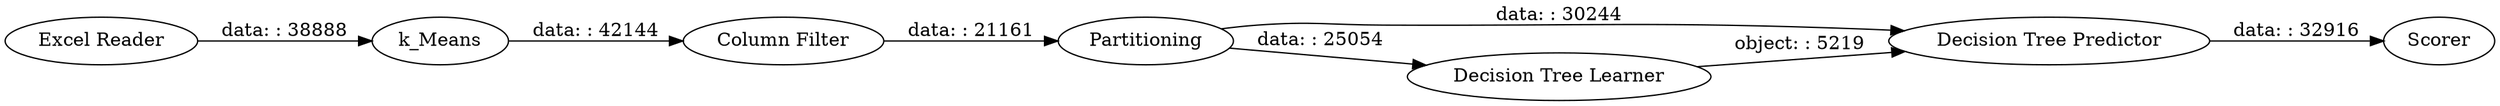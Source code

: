digraph {
	"2682249990190961415_12" [label="Decision Tree Predictor"]
	"2682249990190961415_39" [label="Column Filter"]
	"2682249990190961415_9" [label=k_Means]
	"2682249990190961415_11" [label="Decision Tree Learner"]
	"2682249990190961415_10" [label=Partitioning]
	"2682249990190961415_13" [label=Scorer]
	"2682249990190961415_8" [label="Excel Reader"]
	"2682249990190961415_11" -> "2682249990190961415_12" [label="object: : 5219"]
	"2682249990190961415_12" -> "2682249990190961415_13" [label="data: : 32916"]
	"2682249990190961415_9" -> "2682249990190961415_39" [label="data: : 42144"]
	"2682249990190961415_10" -> "2682249990190961415_11" [label="data: : 25054"]
	"2682249990190961415_8" -> "2682249990190961415_9" [label="data: : 38888"]
	"2682249990190961415_10" -> "2682249990190961415_12" [label="data: : 30244"]
	"2682249990190961415_39" -> "2682249990190961415_10" [label="data: : 21161"]
	rankdir=LR
}
